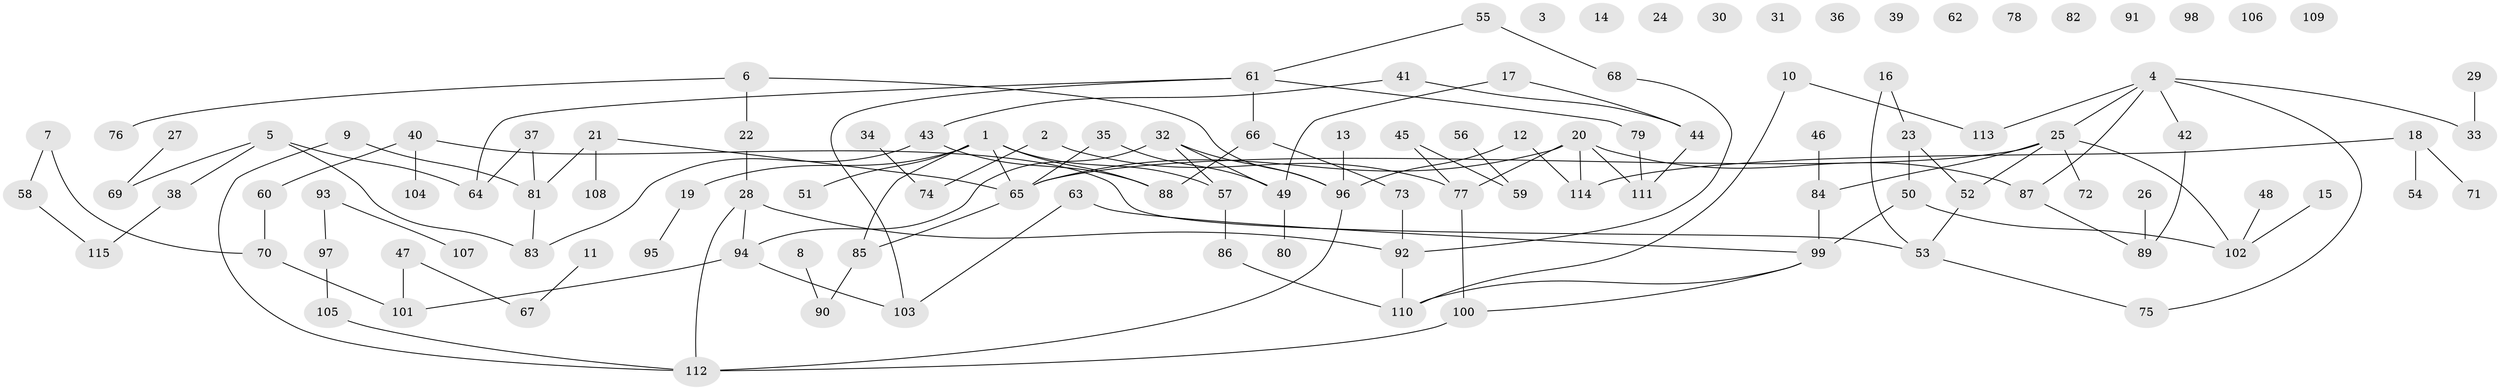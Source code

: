 // Generated by graph-tools (version 1.1) at 2025/25/03/09/25 03:25:23]
// undirected, 115 vertices, 129 edges
graph export_dot {
graph [start="1"]
  node [color=gray90,style=filled];
  1;
  2;
  3;
  4;
  5;
  6;
  7;
  8;
  9;
  10;
  11;
  12;
  13;
  14;
  15;
  16;
  17;
  18;
  19;
  20;
  21;
  22;
  23;
  24;
  25;
  26;
  27;
  28;
  29;
  30;
  31;
  32;
  33;
  34;
  35;
  36;
  37;
  38;
  39;
  40;
  41;
  42;
  43;
  44;
  45;
  46;
  47;
  48;
  49;
  50;
  51;
  52;
  53;
  54;
  55;
  56;
  57;
  58;
  59;
  60;
  61;
  62;
  63;
  64;
  65;
  66;
  67;
  68;
  69;
  70;
  71;
  72;
  73;
  74;
  75;
  76;
  77;
  78;
  79;
  80;
  81;
  82;
  83;
  84;
  85;
  86;
  87;
  88;
  89;
  90;
  91;
  92;
  93;
  94;
  95;
  96;
  97;
  98;
  99;
  100;
  101;
  102;
  103;
  104;
  105;
  106;
  107;
  108;
  109;
  110;
  111;
  112;
  113;
  114;
  115;
  1 -- 19;
  1 -- 51;
  1 -- 57;
  1 -- 65;
  1 -- 85;
  1 -- 88;
  2 -- 74;
  2 -- 77;
  4 -- 25;
  4 -- 33;
  4 -- 42;
  4 -- 75;
  4 -- 87;
  4 -- 113;
  5 -- 38;
  5 -- 64;
  5 -- 69;
  5 -- 83;
  6 -- 22;
  6 -- 76;
  6 -- 96;
  7 -- 58;
  7 -- 70;
  8 -- 90;
  9 -- 81;
  9 -- 112;
  10 -- 110;
  10 -- 113;
  11 -- 67;
  12 -- 96;
  12 -- 114;
  13 -- 96;
  15 -- 102;
  16 -- 23;
  16 -- 53;
  17 -- 44;
  17 -- 49;
  18 -- 54;
  18 -- 71;
  18 -- 114;
  19 -- 95;
  20 -- 65;
  20 -- 77;
  20 -- 87;
  20 -- 111;
  20 -- 114;
  21 -- 65;
  21 -- 81;
  21 -- 108;
  22 -- 28;
  23 -- 50;
  23 -- 52;
  25 -- 52;
  25 -- 65;
  25 -- 72;
  25 -- 84;
  25 -- 102;
  26 -- 89;
  27 -- 69;
  28 -- 92;
  28 -- 94;
  28 -- 112;
  29 -- 33;
  32 -- 49;
  32 -- 57;
  32 -- 94;
  32 -- 96;
  34 -- 74;
  35 -- 49;
  35 -- 65;
  37 -- 64;
  37 -- 81;
  38 -- 115;
  40 -- 53;
  40 -- 60;
  40 -- 104;
  41 -- 43;
  41 -- 44;
  42 -- 89;
  43 -- 83;
  43 -- 88;
  44 -- 111;
  45 -- 59;
  45 -- 77;
  46 -- 84;
  47 -- 67;
  47 -- 101;
  48 -- 102;
  49 -- 80;
  50 -- 99;
  50 -- 102;
  52 -- 53;
  53 -- 75;
  55 -- 61;
  55 -- 68;
  56 -- 59;
  57 -- 86;
  58 -- 115;
  60 -- 70;
  61 -- 64;
  61 -- 66;
  61 -- 79;
  61 -- 103;
  63 -- 99;
  63 -- 103;
  65 -- 85;
  66 -- 73;
  66 -- 88;
  68 -- 92;
  70 -- 101;
  73 -- 92;
  77 -- 100;
  79 -- 111;
  81 -- 83;
  84 -- 99;
  85 -- 90;
  86 -- 110;
  87 -- 89;
  92 -- 110;
  93 -- 97;
  93 -- 107;
  94 -- 101;
  94 -- 103;
  96 -- 112;
  97 -- 105;
  99 -- 100;
  99 -- 110;
  100 -- 112;
  105 -- 112;
}
